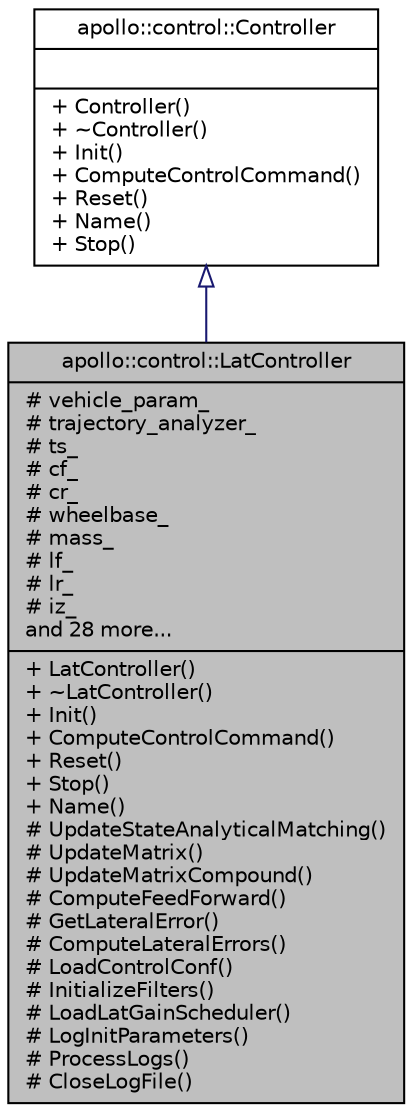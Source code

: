 digraph "apollo::control::LatController"
{
  edge [fontname="Helvetica",fontsize="10",labelfontname="Helvetica",labelfontsize="10"];
  node [fontname="Helvetica",fontsize="10",shape=record];
  Node1 [label="{apollo::control::LatController\n|# vehicle_param_\l# trajectory_analyzer_\l# ts_\l# cf_\l# cr_\l# wheelbase_\l# mass_\l# lf_\l# lr_\l# iz_\land 28 more...\l|+ LatController()\l+ ~LatController()\l+ Init()\l+ ComputeControlCommand()\l+ Reset()\l+ Stop()\l+ Name()\l# UpdateStateAnalyticalMatching()\l# UpdateMatrix()\l# UpdateMatrixCompound()\l# ComputeFeedForward()\l# GetLateralError()\l# ComputeLateralErrors()\l# LoadControlConf()\l# InitializeFilters()\l# LoadLatGainScheduler()\l# LogInitParameters()\l# ProcessLogs()\l# CloseLogFile()\l}",height=0.2,width=0.4,color="black", fillcolor="grey75", style="filled" fontcolor="black"];
  Node2 -> Node1 [dir="back",color="midnightblue",fontsize="10",style="solid",arrowtail="onormal",fontname="Helvetica"];
  Node2 [label="{apollo::control::Controller\n||+ Controller()\l+ ~Controller()\l+ Init()\l+ ComputeControlCommand()\l+ Reset()\l+ Name()\l+ Stop()\l}",height=0.2,width=0.4,color="black", fillcolor="white", style="filled",URL="$classapollo_1_1control_1_1Controller.html",tooltip="base class for all controllers. "];
}
